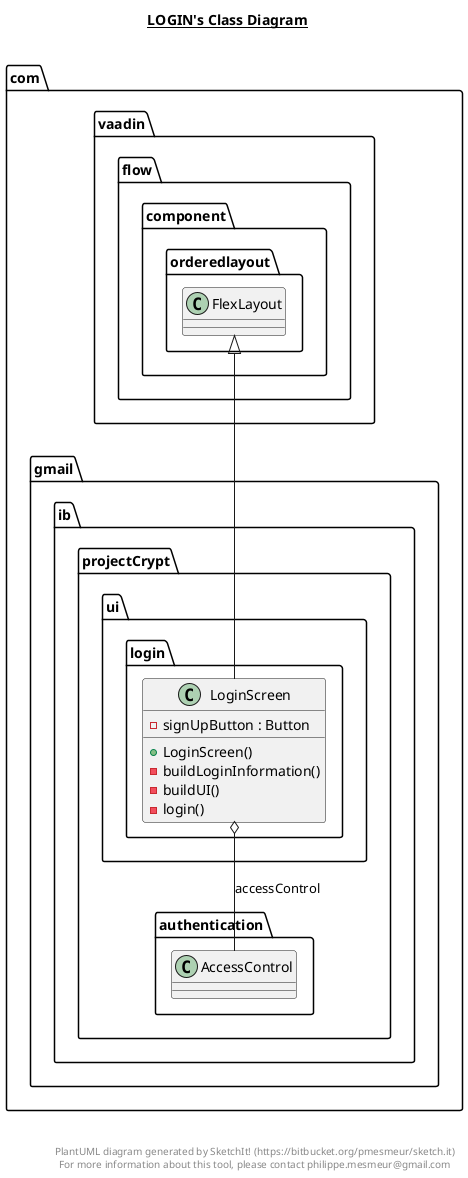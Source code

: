 @startuml

title __LOGIN's Class Diagram__\n

  namespace com.gmail.ib.projectCrypt {
    namespace ui {
      namespace login {
        class com.gmail.ib.projectCrypt.ui.login.LoginScreen {
            - signUpButton : Button
            + LoginScreen()
            - buildLoginInformation()
            - buildUI()
            - login()
        }
      }
    }
  }
  

  com.gmail.ib.projectCrypt.ui.login.LoginScreen -up-|> com.vaadin.flow.component.orderedlayout.FlexLayout
  com.gmail.ib.projectCrypt.ui.login.LoginScreen o-- com.gmail.ib.projectCrypt.authentication.AccessControl : accessControl


right footer


PlantUML diagram generated by SketchIt! (https://bitbucket.org/pmesmeur/sketch.it)
For more information about this tool, please contact philippe.mesmeur@gmail.com
endfooter

@enduml
